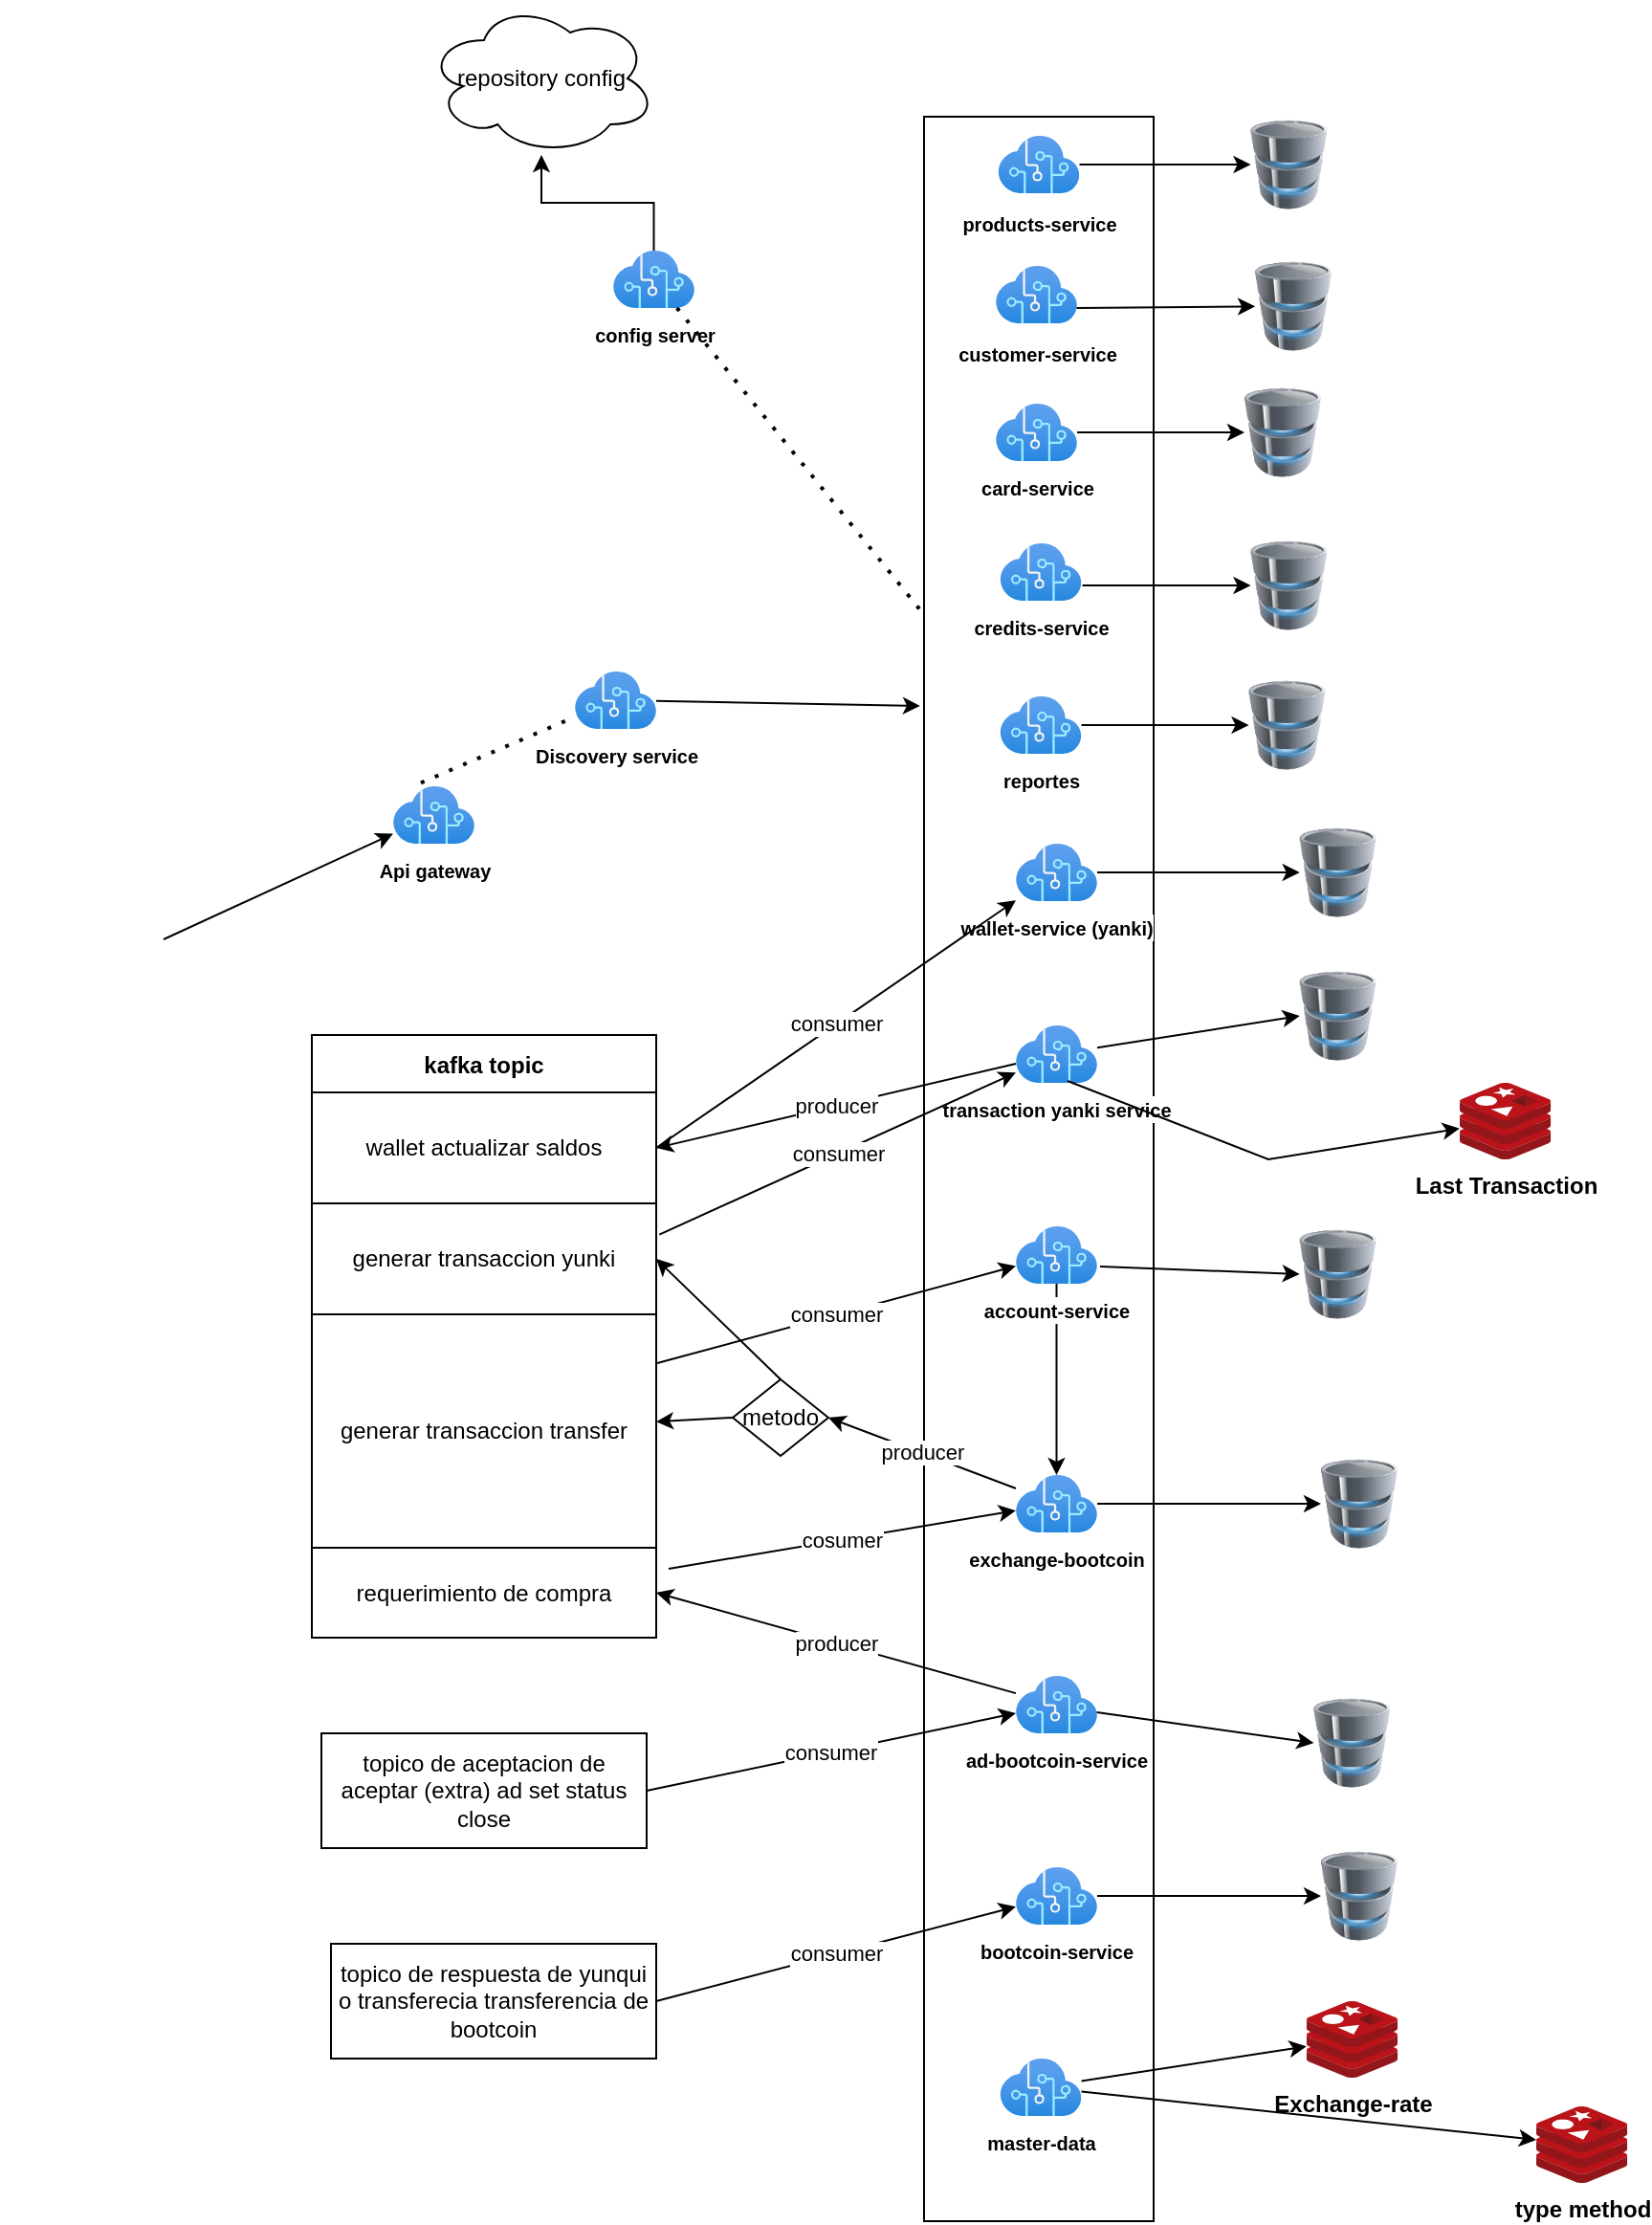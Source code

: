 <mxfile version="20.3.0" type="device"><diagram id="iDBewnYnsOh6voGohDGv" name="Página-1"><mxGraphModel dx="2031" dy="1236" grid="1" gridSize="10" guides="1" tooltips="1" connect="1" arrows="1" fold="1" page="1" pageScale="1" pageWidth="1200" pageHeight="1920" math="0" shadow="0"><root><mxCell id="0"/><mxCell id="1" parent="0"/><mxCell id="yHuuuvevYCXXMsDy78h--1" value="" style="rounded=0;whiteSpace=wrap;html=1;" parent="1" vertex="1"><mxGeometry x="510" y="130" width="120" height="1100" as="geometry"/></mxCell><mxCell id="yHuuuvevYCXXMsDy78h--2" value="&lt;span style=&quot;font-size: 14px;&quot;&gt;&lt;b style=&quot;font-size: 10px;&quot;&gt;products-service&lt;/b&gt;&lt;/span&gt;" style="aspect=fixed;html=1;points=[];align=center;image;fontSize=12;image=img/lib/azure2/ai_machine_learning/Cognitive_Services.svg;fontColor=#000000;" parent="1" vertex="1"><mxGeometry x="548.75" y="140" width="42.5" height="30" as="geometry"/></mxCell><mxCell id="yHuuuvevYCXXMsDy78h--5" value="&lt;span style=&quot;font-size: 14px;&quot;&gt;&lt;b style=&quot;font-size: 10px;&quot;&gt;customer-service&lt;/b&gt;&lt;/span&gt;" style="aspect=fixed;html=1;points=[];align=center;image;fontSize=12;image=img/lib/azure2/ai_machine_learning/Cognitive_Services.svg;fontColor=#000000;" parent="1" vertex="1"><mxGeometry x="547.5" y="208" width="42.5" height="30" as="geometry"/></mxCell><mxCell id="PWaNBflPhzrPoyAjQMjb-127" value="" style="edgeStyle=orthogonalEdgeStyle;rounded=0;orthogonalLoop=1;jettySize=auto;html=1;" edge="1" parent="1" source="yHuuuvevYCXXMsDy78h--6" target="yHuuuvevYCXXMsDy78h--13"><mxGeometry relative="1" as="geometry"/></mxCell><mxCell id="yHuuuvevYCXXMsDy78h--6" value="&lt;span style=&quot;font-size: 10px;&quot;&gt;&lt;b&gt;account-service&lt;/b&gt;&lt;/span&gt;" style="aspect=fixed;html=1;points=[];align=center;image;fontSize=12;image=img/lib/azure2/ai_machine_learning/Cognitive_Services.svg;fontColor=#000000;" parent="1" vertex="1"><mxGeometry x="558" y="710" width="42.5" height="30" as="geometry"/></mxCell><mxCell id="yHuuuvevYCXXMsDy78h--7" value="&lt;span style=&quot;font-size: 10px;&quot;&gt;&lt;b&gt;credits-service&lt;/b&gt;&lt;/span&gt;" style="aspect=fixed;html=1;points=[];align=center;image;fontSize=12;image=img/lib/azure2/ai_machine_learning/Cognitive_Services.svg;fontColor=#000000;" parent="1" vertex="1"><mxGeometry x="549.75" y="353" width="42.5" height="30" as="geometry"/></mxCell><mxCell id="yHuuuvevYCXXMsDy78h--8" value="&lt;span style=&quot;font-size: 10px;&quot;&gt;&lt;b&gt;reportes&lt;/b&gt;&lt;/span&gt;" style="aspect=fixed;html=1;points=[];align=center;image;fontSize=12;image=img/lib/azure2/ai_machine_learning/Cognitive_Services.svg;fontColor=#000000;" parent="1" vertex="1"><mxGeometry x="549.75" y="433" width="42.5" height="30" as="geometry"/></mxCell><mxCell id="yHuuuvevYCXXMsDy78h--9" value="&lt;span style=&quot;font-size: 10px;&quot;&gt;&lt;b&gt;card-service&lt;/b&gt;&lt;/span&gt;" style="aspect=fixed;html=1;points=[];align=center;image;fontSize=12;image=img/lib/azure2/ai_machine_learning/Cognitive_Services.svg;fontColor=#000000;" parent="1" vertex="1"><mxGeometry x="547.5" y="280" width="42.5" height="30" as="geometry"/></mxCell><mxCell id="yHuuuvevYCXXMsDy78h--10" value="&lt;span style=&quot;font-size: 10px;&quot;&gt;&lt;b&gt;wallet-service (yanki)&lt;/b&gt;&lt;/span&gt;" style="aspect=fixed;html=1;points=[];align=center;image;fontSize=12;image=img/lib/azure2/ai_machine_learning/Cognitive_Services.svg;fontColor=#000000;" parent="1" vertex="1"><mxGeometry x="558" y="510" width="42.5" height="30" as="geometry"/></mxCell><mxCell id="yHuuuvevYCXXMsDy78h--11" value="&lt;span style=&quot;font-size: 10px;&quot;&gt;&lt;b&gt;bootcoin-service&lt;/b&gt;&lt;/span&gt;" style="aspect=fixed;html=1;points=[];align=center;image;fontSize=12;image=img/lib/azure2/ai_machine_learning/Cognitive_Services.svg;fontColor=#000000;" parent="1" vertex="1"><mxGeometry x="558" y="1045" width="42.5" height="30" as="geometry"/></mxCell><mxCell id="yHuuuvevYCXXMsDy78h--12" value="&lt;span style=&quot;font-size: 10px;&quot;&gt;&lt;b&gt;ad-bootcoin-service&lt;/b&gt;&lt;/span&gt;" style="aspect=fixed;html=1;points=[];align=center;image;fontSize=12;image=img/lib/azure2/ai_machine_learning/Cognitive_Services.svg;fontColor=#000000;" parent="1" vertex="1"><mxGeometry x="558" y="945" width="42.5" height="30" as="geometry"/></mxCell><mxCell id="yHuuuvevYCXXMsDy78h--13" value="&lt;span style=&quot;font-size: 10px;&quot;&gt;&lt;b&gt;exchange-bootcoin&lt;/b&gt;&lt;/span&gt;" style="aspect=fixed;html=1;points=[];align=center;image;fontSize=12;image=img/lib/azure2/ai_machine_learning/Cognitive_Services.svg;fontColor=#000000;" parent="1" vertex="1"><mxGeometry x="558" y="840" width="42.5" height="30" as="geometry"/></mxCell><mxCell id="yHuuuvevYCXXMsDy78h--14" value="&lt;span style=&quot;font-size: 10px;&quot;&gt;&lt;b&gt;master-data&lt;br&gt;&lt;/b&gt;&lt;/span&gt;" style="aspect=fixed;html=1;points=[];align=center;image;fontSize=12;image=img/lib/azure2/ai_machine_learning/Cognitive_Services.svg;fontColor=#000000;" parent="1" vertex="1"><mxGeometry x="549.75" y="1145" width="42.5" height="30" as="geometry"/></mxCell><mxCell id="yHuuuvevYCXXMsDy78h--15" value="" style="image;html=1;image=img/lib/clip_art/computers/Database_128x128.png;fontColor=#FF142C;" parent="1" vertex="1"><mxGeometry x="680.75" y="130" width="40" height="50" as="geometry"/></mxCell><mxCell id="yHuuuvevYCXXMsDy78h--17" value="" style="image;html=1;image=img/lib/clip_art/computers/Database_128x128.png;fontColor=#FF142C;" parent="1" vertex="1"><mxGeometry x="683.07" y="204" width="40" height="50" as="geometry"/></mxCell><mxCell id="yHuuuvevYCXXMsDy78h--19" value="" style="image;html=1;image=img/lib/clip_art/computers/Database_128x128.png;fontColor=#FF142C;" parent="1" vertex="1"><mxGeometry x="706.37" y="710" width="40" height="50" as="geometry"/></mxCell><mxCell id="yHuuuvevYCXXMsDy78h--36" value="" style="image;html=1;image=img/lib/clip_art/computers/Database_128x128.png;fontColor=#FF142C;" parent="1" vertex="1"><mxGeometry x="680.75" y="350" width="40" height="50" as="geometry"/></mxCell><mxCell id="yHuuuvevYCXXMsDy78h--37" value="" style="image;html=1;image=img/lib/clip_art/computers/Database_128x128.png;fontColor=#FF142C;" parent="1" vertex="1"><mxGeometry x="679.75" y="423" width="40" height="50" as="geometry"/></mxCell><mxCell id="yHuuuvevYCXXMsDy78h--38" value="" style="image;html=1;image=img/lib/clip_art/computers/Database_128x128.png;fontColor=#FF142C;" parent="1" vertex="1"><mxGeometry x="677.5" y="270" width="40" height="50" as="geometry"/></mxCell><mxCell id="yHuuuvevYCXXMsDy78h--39" value="" style="image;html=1;image=img/lib/clip_art/computers/Database_128x128.png;fontColor=#FF142C;" parent="1" vertex="1"><mxGeometry x="706.37" y="500" width="40" height="50" as="geometry"/></mxCell><mxCell id="yHuuuvevYCXXMsDy78h--40" value="" style="image;html=1;image=img/lib/clip_art/computers/Database_128x128.png;fontColor=#FF142C;" parent="1" vertex="1"><mxGeometry x="706.37" y="575" width="40" height="50" as="geometry"/></mxCell><mxCell id="yHuuuvevYCXXMsDy78h--41" value="" style="image;html=1;image=img/lib/clip_art/computers/Database_128x128.png;fontColor=#FF142C;" parent="1" vertex="1"><mxGeometry x="717.5" y="1035" width="40" height="50" as="geometry"/></mxCell><mxCell id="yHuuuvevYCXXMsDy78h--42" value="" style="image;html=1;image=img/lib/clip_art/computers/Database_128x128.png;fontColor=#FF142C;" parent="1" vertex="1"><mxGeometry x="713.69" y="955" width="40" height="50" as="geometry"/></mxCell><mxCell id="yHuuuvevYCXXMsDy78h--44" value="&lt;b&gt;Exchange-rate&lt;/b&gt;" style="sketch=0;aspect=fixed;html=1;points=[];align=center;image;fontSize=12;image=img/lib/mscae/Cache_Redis_Product.svg;" parent="1" vertex="1"><mxGeometry x="709.88" y="1115" width="47.62" height="40" as="geometry"/></mxCell><mxCell id="yHuuuvevYCXXMsDy78h--45" value="&lt;b&gt;Last Transaction&lt;/b&gt;" style="sketch=0;aspect=fixed;html=1;points=[];align=center;image;fontSize=12;image=img/lib/mscae/Cache_Redis_Product.svg;" parent="1" vertex="1"><mxGeometry x="790" y="635" width="47.62" height="40" as="geometry"/></mxCell><mxCell id="yHuuuvevYCXXMsDy78h--49" value="&lt;span style=&quot;font-size: 10px;&quot;&gt;&lt;b&gt;transaction yanki service&lt;/b&gt;&lt;/span&gt;" style="aspect=fixed;html=1;points=[];align=center;image;fontSize=12;image=img/lib/azure2/ai_machine_learning/Cognitive_Services.svg;fontColor=#000000;" parent="1" vertex="1"><mxGeometry x="558" y="605" width="42.5" height="30" as="geometry"/></mxCell><mxCell id="yHuuuvevYCXXMsDy78h--51" value="" style="endArrow=classic;html=1;rounded=0;fontSize=12;entryX=0;entryY=0.5;entryDx=0;entryDy=0;" parent="1" source="yHuuuvevYCXXMsDy78h--49" target="yHuuuvevYCXXMsDy78h--40" edge="1"><mxGeometry width="50" height="50" relative="1" as="geometry"><mxPoint x="688.75" y="815" as="sourcePoint"/><mxPoint x="688.75" y="680" as="targetPoint"/></mxGeometry></mxCell><mxCell id="yHuuuvevYCXXMsDy78h--52" value="" style="endArrow=classic;html=1;rounded=0;fontSize=12;exitX=0.635;exitY=0.967;exitDx=0;exitDy=0;exitPerimeter=0;" parent="1" source="yHuuuvevYCXXMsDy78h--49" target="yHuuuvevYCXXMsDy78h--45" edge="1"><mxGeometry width="50" height="50" relative="1" as="geometry"><mxPoint x="601.25" y="690" as="sourcePoint"/><mxPoint x="693.07" y="690" as="targetPoint"/><Array as="points"><mxPoint x="690" y="675"/></Array></mxGeometry></mxCell><mxCell id="PWaNBflPhzrPoyAjQMjb-7" value="" style="endArrow=classic;html=1;rounded=0;entryX=0;entryY=0.5;entryDx=0;entryDy=0;" edge="1" parent="1" source="yHuuuvevYCXXMsDy78h--2" target="yHuuuvevYCXXMsDy78h--15"><mxGeometry width="50" height="50" relative="1" as="geometry"><mxPoint x="778.75" y="180" as="sourcePoint"/><mxPoint x="828.75" y="130" as="targetPoint"/></mxGeometry></mxCell><mxCell id="PWaNBflPhzrPoyAjQMjb-8" value="" style="endArrow=classic;html=1;rounded=0;exitX=0.994;exitY=0.733;exitDx=0;exitDy=0;exitPerimeter=0;" edge="1" parent="1" source="yHuuuvevYCXXMsDy78h--5" target="yHuuuvevYCXXMsDy78h--17"><mxGeometry width="50" height="50" relative="1" as="geometry"><mxPoint x="698.75" y="470" as="sourcePoint"/><mxPoint x="748.75" y="420" as="targetPoint"/></mxGeometry></mxCell><mxCell id="PWaNBflPhzrPoyAjQMjb-9" value="" style="endArrow=classic;html=1;rounded=0;exitX=1.035;exitY=0.7;exitDx=0;exitDy=0;exitPerimeter=0;entryX=0;entryY=0.5;entryDx=0;entryDy=0;" edge="1" parent="1" source="yHuuuvevYCXXMsDy78h--6" target="yHuuuvevYCXXMsDy78h--19"><mxGeometry width="50" height="50" relative="1" as="geometry"><mxPoint x="698.75" y="405" as="sourcePoint"/><mxPoint x="748.75" y="355" as="targetPoint"/></mxGeometry></mxCell><mxCell id="PWaNBflPhzrPoyAjQMjb-10" value="" style="endArrow=classic;html=1;rounded=0;exitX=1.012;exitY=0.733;exitDx=0;exitDy=0;exitPerimeter=0;entryX=0;entryY=0.5;entryDx=0;entryDy=0;" edge="1" parent="1" source="yHuuuvevYCXXMsDy78h--7" target="yHuuuvevYCXXMsDy78h--36"><mxGeometry width="50" height="50" relative="1" as="geometry"><mxPoint x="699.75" y="433" as="sourcePoint"/><mxPoint x="749.75" y="383" as="targetPoint"/></mxGeometry></mxCell><mxCell id="PWaNBflPhzrPoyAjQMjb-11" value="" style="endArrow=classic;html=1;rounded=0;" edge="1" parent="1" source="yHuuuvevYCXXMsDy78h--8" target="yHuuuvevYCXXMsDy78h--37"><mxGeometry width="50" height="50" relative="1" as="geometry"><mxPoint x="699.75" y="433" as="sourcePoint"/><mxPoint x="749.75" y="383" as="targetPoint"/></mxGeometry></mxCell><mxCell id="PWaNBflPhzrPoyAjQMjb-12" value="" style="endArrow=classic;html=1;rounded=0;" edge="1" parent="1" source="yHuuuvevYCXXMsDy78h--9" target="yHuuuvevYCXXMsDy78h--38"><mxGeometry width="50" height="50" relative="1" as="geometry"><mxPoint x="758.75" y="585" as="sourcePoint"/><mxPoint x="808.75" y="535" as="targetPoint"/></mxGeometry></mxCell><mxCell id="PWaNBflPhzrPoyAjQMjb-13" value="" style="endArrow=classic;html=1;rounded=0;" edge="1" parent="1" source="yHuuuvevYCXXMsDy78h--10" target="yHuuuvevYCXXMsDy78h--39"><mxGeometry width="50" height="50" relative="1" as="geometry"><mxPoint x="748.75" y="575" as="sourcePoint"/><mxPoint x="798.75" y="525" as="targetPoint"/></mxGeometry></mxCell><mxCell id="PWaNBflPhzrPoyAjQMjb-14" value="" style="endArrow=classic;html=1;rounded=0;" edge="1" parent="1" source="yHuuuvevYCXXMsDy78h--11" target="yHuuuvevYCXXMsDy78h--41"><mxGeometry width="50" height="50" relative="1" as="geometry"><mxPoint x="590" y="778.365" as="sourcePoint"/><mxPoint x="748.75" y="855" as="targetPoint"/></mxGeometry></mxCell><mxCell id="PWaNBflPhzrPoyAjQMjb-16" value="&lt;b&gt;type method&lt;/b&gt;" style="sketch=0;aspect=fixed;html=1;points=[];align=center;image;fontSize=12;image=img/lib/mscae/Cache_Redis_Product.svg;" vertex="1" parent="1"><mxGeometry x="830" y="1170" width="47.62" height="40" as="geometry"/></mxCell><mxCell id="PWaNBflPhzrPoyAjQMjb-18" value="" style="endArrow=classic;html=1;rounded=0;" edge="1" parent="1" source="yHuuuvevYCXXMsDy78h--14" target="yHuuuvevYCXXMsDy78h--44"><mxGeometry width="50" height="50" relative="1" as="geometry"><mxPoint x="738.75" y="1015" as="sourcePoint"/><mxPoint x="788.75" y="965" as="targetPoint"/></mxGeometry></mxCell><mxCell id="PWaNBflPhzrPoyAjQMjb-19" value="" style="endArrow=classic;html=1;rounded=0;" edge="1" parent="1" source="yHuuuvevYCXXMsDy78h--14" target="PWaNBflPhzrPoyAjQMjb-16"><mxGeometry width="50" height="50" relative="1" as="geometry"><mxPoint x="658.75" y="1285" as="sourcePoint"/><mxPoint x="708.75" y="1235" as="targetPoint"/></mxGeometry></mxCell><mxCell id="PWaNBflPhzrPoyAjQMjb-20" value="" style="endArrow=classic;html=1;rounded=0;exitX=0.994;exitY=0.633;exitDx=0;exitDy=0;exitPerimeter=0;entryX=0;entryY=0.5;entryDx=0;entryDy=0;" edge="1" parent="1" source="yHuuuvevYCXXMsDy78h--12" target="yHuuuvevYCXXMsDy78h--42"><mxGeometry width="50" height="50" relative="1" as="geometry"><mxPoint x="601.25" y="775.825" as="sourcePoint"/><mxPoint x="688.75" y="779.223" as="targetPoint"/></mxGeometry></mxCell><mxCell id="PWaNBflPhzrPoyAjQMjb-21" value="" style="image;html=1;image=img/lib/clip_art/computers/Database_128x128.png;fontColor=#FF142C;" vertex="1" parent="1"><mxGeometry x="717.5" y="830" width="40" height="50" as="geometry"/></mxCell><mxCell id="PWaNBflPhzrPoyAjQMjb-22" value="" style="endArrow=classic;html=1;rounded=0;" edge="1" parent="1" source="yHuuuvevYCXXMsDy78h--13" target="PWaNBflPhzrPoyAjQMjb-21"><mxGeometry width="50" height="50" relative="1" as="geometry"><mxPoint x="698.75" y="905" as="sourcePoint"/><mxPoint x="748.75" y="855" as="targetPoint"/></mxGeometry></mxCell><mxCell id="PWaNBflPhzrPoyAjQMjb-26" value="&lt;span style=&quot;font-size: 10px;&quot;&gt;&lt;b&gt;Api gateway&lt;/b&gt;&lt;/span&gt;" style="aspect=fixed;html=1;points=[];align=center;image;fontSize=12;image=img/lib/azure2/ai_machine_learning/Cognitive_Services.svg;fontColor=#000000;" vertex="1" parent="1"><mxGeometry x="232.5" y="480" width="42.5" height="30" as="geometry"/></mxCell><mxCell id="PWaNBflPhzrPoyAjQMjb-27" value="" style="endArrow=classic;html=1;rounded=0;exitX=1;exitY=0.5;exitDx=0;exitDy=0;" edge="1" parent="1" source="PWaNBflPhzrPoyAjQMjb-45" target="PWaNBflPhzrPoyAjQMjb-26"><mxGeometry width="50" height="50" relative="1" as="geometry"><mxPoint x="123.34" y="557.5" as="sourcePoint"/><mxPoint x="640" y="430" as="targetPoint"/></mxGeometry></mxCell><mxCell id="PWaNBflPhzrPoyAjQMjb-33" style="edgeStyle=orthogonalEdgeStyle;rounded=0;orthogonalLoop=1;jettySize=auto;html=1;" edge="1" parent="1" source="PWaNBflPhzrPoyAjQMjb-28" target="PWaNBflPhzrPoyAjQMjb-30"><mxGeometry relative="1" as="geometry"/></mxCell><mxCell id="PWaNBflPhzrPoyAjQMjb-28" value="&lt;span style=&quot;font-size: 10px;&quot;&gt;&lt;b&gt;config server&lt;/b&gt;&lt;/span&gt;" style="aspect=fixed;html=1;points=[];align=center;image;fontSize=12;image=img/lib/azure2/ai_machine_learning/Cognitive_Services.svg;fontColor=#000000;" vertex="1" parent="1"><mxGeometry x="347.5" y="200" width="42.5" height="30" as="geometry"/></mxCell><mxCell id="PWaNBflPhzrPoyAjQMjb-30" value="repository config" style="ellipse;shape=cloud;whiteSpace=wrap;html=1;" vertex="1" parent="1"><mxGeometry x="250" y="70" width="120" height="80" as="geometry"/></mxCell><mxCell id="PWaNBflPhzrPoyAjQMjb-38" value="" style="endArrow=none;dashed=1;html=1;dashPattern=1 3;strokeWidth=2;rounded=0;entryX=-0.005;entryY=0.236;entryDx=0;entryDy=0;entryPerimeter=0;" edge="1" parent="1" source="PWaNBflPhzrPoyAjQMjb-28" target="yHuuuvevYCXXMsDy78h--1"><mxGeometry width="50" height="50" relative="1" as="geometry"><mxPoint x="590" y="650" as="sourcePoint"/><mxPoint x="640" y="600" as="targetPoint"/></mxGeometry></mxCell><mxCell id="PWaNBflPhzrPoyAjQMjb-45" value="" style="shape=image;verticalLabelPosition=bottom;labelBackgroundColor=default;verticalAlign=top;aspect=fixed;imageAspect=0;image=https://definicion.de/wp-content/uploads/2016/05/browser.png;" vertex="1" parent="1"><mxGeometry x="27.5" y="517.5" width="85" height="85" as="geometry"/></mxCell><mxCell id="PWaNBflPhzrPoyAjQMjb-60" value="kafka topic" style="shape=table;startSize=30;container=1;collapsible=0;childLayout=tableLayout;fontStyle=1;align=center;" vertex="1" parent="1"><mxGeometry x="190" y="610" width="180" height="315" as="geometry"/></mxCell><mxCell id="PWaNBflPhzrPoyAjQMjb-61" value="" style="shape=tableRow;horizontal=0;startSize=0;swimlaneHead=0;swimlaneBody=0;top=0;left=0;bottom=0;right=0;collapsible=0;dropTarget=0;fillColor=none;points=[[0,0.5],[1,0.5]];portConstraint=eastwest;" vertex="1" parent="PWaNBflPhzrPoyAjQMjb-60"><mxGeometry y="30" width="180" height="58" as="geometry"/></mxCell><mxCell id="PWaNBflPhzrPoyAjQMjb-76" value="wallet actualizar saldos" style="shape=partialRectangle;html=1;whiteSpace=wrap;connectable=0;fillColor=none;top=0;left=0;bottom=0;right=0;overflow=hidden;" vertex="1" parent="PWaNBflPhzrPoyAjQMjb-61"><mxGeometry width="180" height="58" as="geometry"><mxRectangle width="180" height="58" as="alternateBounds"/></mxGeometry></mxCell><mxCell id="PWaNBflPhzrPoyAjQMjb-99" style="shape=tableRow;horizontal=0;startSize=0;swimlaneHead=0;swimlaneBody=0;top=0;left=0;bottom=0;right=0;collapsible=0;dropTarget=0;fillColor=none;points=[[0,0.5],[1,0.5]];portConstraint=eastwest;" vertex="1" parent="PWaNBflPhzrPoyAjQMjb-60"><mxGeometry y="88" width="180" height="58" as="geometry"/></mxCell><mxCell id="PWaNBflPhzrPoyAjQMjb-100" value="generar transaccion yunki" style="shape=partialRectangle;html=1;whiteSpace=wrap;connectable=0;fillColor=none;top=0;left=0;bottom=0;right=0;overflow=hidden;" vertex="1" parent="PWaNBflPhzrPoyAjQMjb-99"><mxGeometry width="180" height="58" as="geometry"><mxRectangle width="180" height="58" as="alternateBounds"/></mxGeometry></mxCell><mxCell id="PWaNBflPhzrPoyAjQMjb-65" value="" style="shape=tableRow;horizontal=0;startSize=0;swimlaneHead=0;swimlaneBody=0;top=0;left=0;bottom=0;right=0;collapsible=0;dropTarget=0;fillColor=none;points=[[0,0.5],[1,0.5]];portConstraint=eastwest;" vertex="1" parent="PWaNBflPhzrPoyAjQMjb-60"><mxGeometry y="146" width="180" height="122" as="geometry"/></mxCell><mxCell id="PWaNBflPhzrPoyAjQMjb-77" value="generar transaccion transfer" style="shape=partialRectangle;html=1;whiteSpace=wrap;connectable=0;fillColor=none;top=0;left=0;bottom=0;right=0;overflow=hidden;" vertex="1" parent="PWaNBflPhzrPoyAjQMjb-65"><mxGeometry width="180" height="122" as="geometry"><mxRectangle width="180" height="122" as="alternateBounds"/></mxGeometry></mxCell><mxCell id="PWaNBflPhzrPoyAjQMjb-82" style="shape=tableRow;horizontal=0;startSize=0;swimlaneHead=0;swimlaneBody=0;top=0;left=0;bottom=0;right=0;collapsible=0;dropTarget=0;fillColor=none;points=[[0,0.5],[1,0.5]];portConstraint=eastwest;" vertex="1" parent="PWaNBflPhzrPoyAjQMjb-60"><mxGeometry y="268" width="180" height="47" as="geometry"/></mxCell><mxCell id="PWaNBflPhzrPoyAjQMjb-83" value="requerimiento de compra" style="shape=partialRectangle;html=1;whiteSpace=wrap;connectable=0;fillColor=none;top=0;left=0;bottom=0;right=0;overflow=hidden;" vertex="1" parent="PWaNBflPhzrPoyAjQMjb-82"><mxGeometry width="180" height="47" as="geometry"><mxRectangle width="180" height="47" as="alternateBounds"/></mxGeometry></mxCell><mxCell id="PWaNBflPhzrPoyAjQMjb-88" value="producer" style="endArrow=classic;html=1;rounded=0;entryX=1;entryY=0.5;entryDx=0;entryDy=0;" edge="1" parent="1" source="yHuuuvevYCXXMsDy78h--49" target="PWaNBflPhzrPoyAjQMjb-61"><mxGeometry width="50" height="50" relative="1" as="geometry"><mxPoint x="380" y="655" as="sourcePoint"/><mxPoint x="430" y="605" as="targetPoint"/></mxGeometry></mxCell><mxCell id="PWaNBflPhzrPoyAjQMjb-90" value="consumer" style="endArrow=classic;html=1;rounded=0;exitX=1;exitY=0.5;exitDx=0;exitDy=0;" edge="1" parent="1" source="PWaNBflPhzrPoyAjQMjb-61" target="yHuuuvevYCXXMsDy78h--10"><mxGeometry width="50" height="50" relative="1" as="geometry"><mxPoint x="590" y="645" as="sourcePoint"/><mxPoint x="640" y="595" as="targetPoint"/></mxGeometry></mxCell><mxCell id="PWaNBflPhzrPoyAjQMjb-92" value="cosumer" style="endArrow=classic;html=1;rounded=0;exitX=1.036;exitY=0.234;exitDx=0;exitDy=0;exitPerimeter=0;" edge="1" parent="1" source="PWaNBflPhzrPoyAjQMjb-82" target="yHuuuvevYCXXMsDy78h--13"><mxGeometry width="50" height="50" relative="1" as="geometry"><mxPoint x="590" y="885" as="sourcePoint"/><mxPoint x="640" y="835" as="targetPoint"/></mxGeometry></mxCell><mxCell id="PWaNBflPhzrPoyAjQMjb-103" value="producer" style="endArrow=classic;html=1;rounded=0;entryX=1;entryY=0.5;entryDx=0;entryDy=0;" edge="1" parent="1" source="yHuuuvevYCXXMsDy78h--13" target="PWaNBflPhzrPoyAjQMjb-105"><mxGeometry width="50" height="50" relative="1" as="geometry"><mxPoint x="590" y="885" as="sourcePoint"/><mxPoint x="640" y="835" as="targetPoint"/></mxGeometry></mxCell><mxCell id="PWaNBflPhzrPoyAjQMjb-105" value="metodo" style="rhombus;whiteSpace=wrap;html=1;" vertex="1" parent="1"><mxGeometry x="410" y="790" width="50" height="40" as="geometry"/></mxCell><mxCell id="PWaNBflPhzrPoyAjQMjb-108" value="" style="endArrow=classic;html=1;rounded=0;exitX=0;exitY=0.5;exitDx=0;exitDy=0;" edge="1" parent="1" source="PWaNBflPhzrPoyAjQMjb-105" target="PWaNBflPhzrPoyAjQMjb-65"><mxGeometry width="50" height="50" relative="1" as="geometry"><mxPoint x="590" y="885" as="sourcePoint"/><mxPoint x="640" y="835" as="targetPoint"/></mxGeometry></mxCell><mxCell id="PWaNBflPhzrPoyAjQMjb-109" value="" style="endArrow=classic;html=1;rounded=0;exitX=0.5;exitY=0;exitDx=0;exitDy=0;entryX=1;entryY=0.5;entryDx=0;entryDy=0;" edge="1" parent="1" source="PWaNBflPhzrPoyAjQMjb-105" target="PWaNBflPhzrPoyAjQMjb-99"><mxGeometry width="50" height="50" relative="1" as="geometry"><mxPoint x="590" y="885" as="sourcePoint"/><mxPoint x="640" y="835" as="targetPoint"/></mxGeometry></mxCell><mxCell id="PWaNBflPhzrPoyAjQMjb-112" value="consumer" style="endArrow=classic;html=1;rounded=0;exitX=1.009;exitY=0.281;exitDx=0;exitDy=0;exitPerimeter=0;" edge="1" parent="1" source="PWaNBflPhzrPoyAjQMjb-99" target="yHuuuvevYCXXMsDy78h--49"><mxGeometry width="50" height="50" relative="1" as="geometry"><mxPoint x="380" y="705" as="sourcePoint"/><mxPoint x="640" y="835" as="targetPoint"/></mxGeometry></mxCell><mxCell id="PWaNBflPhzrPoyAjQMjb-113" value="consumer" style="endArrow=classic;html=1;rounded=0;exitX=1.003;exitY=0.209;exitDx=0;exitDy=0;exitPerimeter=0;" edge="1" parent="1" source="PWaNBflPhzrPoyAjQMjb-65" target="yHuuuvevYCXXMsDy78h--6"><mxGeometry width="50" height="50" relative="1" as="geometry"><mxPoint x="590" y="885" as="sourcePoint"/><mxPoint x="640" y="835" as="targetPoint"/></mxGeometry></mxCell><mxCell id="PWaNBflPhzrPoyAjQMjb-114" value="producer" style="endArrow=classic;html=1;rounded=0;entryX=1;entryY=0.5;entryDx=0;entryDy=0;" edge="1" parent="1" source="yHuuuvevYCXXMsDy78h--12" target="PWaNBflPhzrPoyAjQMjb-82"><mxGeometry width="50" height="50" relative="1" as="geometry"><mxPoint x="590" y="885" as="sourcePoint"/><mxPoint x="640" y="835" as="targetPoint"/></mxGeometry></mxCell><mxCell id="PWaNBflPhzrPoyAjQMjb-115" value="topico de respuesta de yunqui o transferecia transferencia de bootcoin" style="rounded=0;whiteSpace=wrap;html=1;" vertex="1" parent="1"><mxGeometry x="200" y="1085" width="170" height="60" as="geometry"/></mxCell><mxCell id="PWaNBflPhzrPoyAjQMjb-116" value="consumer" style="endArrow=classic;html=1;rounded=0;exitX=1;exitY=0.5;exitDx=0;exitDy=0;" edge="1" parent="1" source="PWaNBflPhzrPoyAjQMjb-115" target="yHuuuvevYCXXMsDy78h--11"><mxGeometry width="50" height="50" relative="1" as="geometry"><mxPoint x="590" y="865" as="sourcePoint"/><mxPoint x="640" y="815" as="targetPoint"/></mxGeometry></mxCell><mxCell id="PWaNBflPhzrPoyAjQMjb-117" value="topico de aceptacion de aceptar (extra) ad set status close" style="rounded=0;whiteSpace=wrap;html=1;" vertex="1" parent="1"><mxGeometry x="195" y="975" width="170" height="60" as="geometry"/></mxCell><mxCell id="PWaNBflPhzrPoyAjQMjb-118" value="consumer" style="endArrow=classic;html=1;rounded=0;exitX=1;exitY=0.5;exitDx=0;exitDy=0;" edge="1" parent="1" source="PWaNBflPhzrPoyAjQMjb-117" target="yHuuuvevYCXXMsDy78h--12"><mxGeometry width="50" height="50" relative="1" as="geometry"><mxPoint x="590" y="865" as="sourcePoint"/><mxPoint x="640" y="815" as="targetPoint"/></mxGeometry></mxCell><mxCell id="PWaNBflPhzrPoyAjQMjb-119" value="&lt;span style=&quot;font-size: 10px;&quot;&gt;&lt;b&gt;Discovery service&lt;/b&gt;&lt;/span&gt;" style="aspect=fixed;html=1;points=[];align=center;image;fontSize=12;image=img/lib/azure2/ai_machine_learning/Cognitive_Services.svg;fontColor=#000000;" vertex="1" parent="1"><mxGeometry x="327.5" y="420" width="42.5" height="30" as="geometry"/></mxCell><mxCell id="PWaNBflPhzrPoyAjQMjb-124" value="" style="endArrow=none;dashed=1;html=1;dashPattern=1 3;strokeWidth=2;rounded=0;exitX=0.341;exitY=-0.061;exitDx=0;exitDy=0;exitPerimeter=0;entryX=-0.001;entryY=0.792;entryDx=0;entryDy=0;entryPerimeter=0;" edge="1" parent="1" source="PWaNBflPhzrPoyAjQMjb-26" target="PWaNBflPhzrPoyAjQMjb-119"><mxGeometry width="50" height="50" relative="1" as="geometry"><mxPoint x="590" y="520" as="sourcePoint"/><mxPoint x="640" y="470" as="targetPoint"/></mxGeometry></mxCell><mxCell id="PWaNBflPhzrPoyAjQMjb-125" value="" style="endArrow=classic;html=1;rounded=0;entryX=-0.017;entryY=0.28;entryDx=0;entryDy=0;entryPerimeter=0;" edge="1" parent="1" source="PWaNBflPhzrPoyAjQMjb-119" target="yHuuuvevYCXXMsDy78h--1"><mxGeometry width="50" height="50" relative="1" as="geometry"><mxPoint x="570" y="470" as="sourcePoint"/><mxPoint x="500" y="470" as="targetPoint"/></mxGeometry></mxCell></root></mxGraphModel></diagram></mxfile>